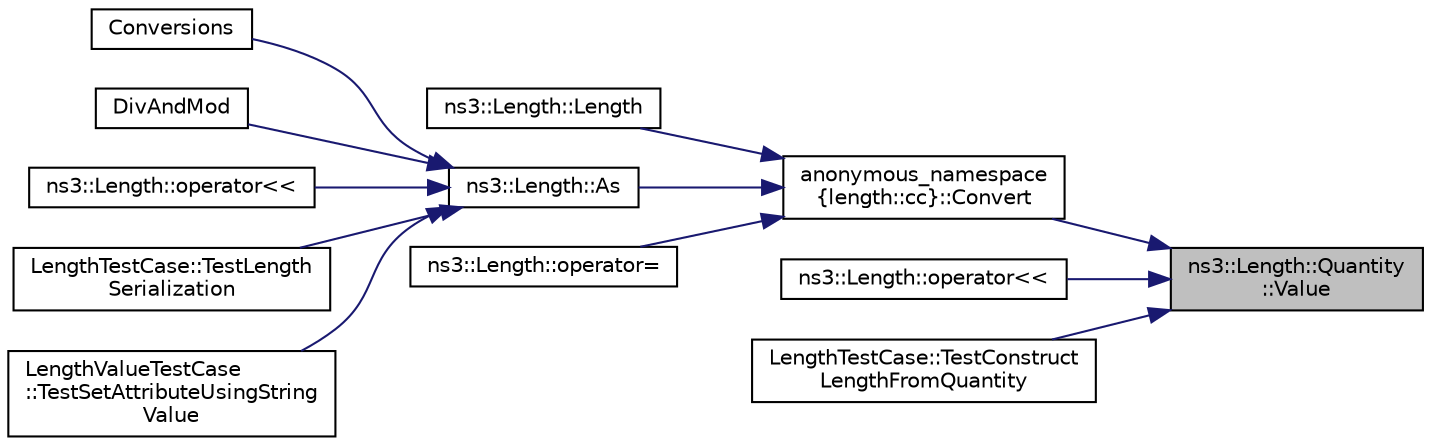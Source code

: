 digraph "ns3::Length::Quantity::Value"
{
 // LATEX_PDF_SIZE
  edge [fontname="Helvetica",fontsize="10",labelfontname="Helvetica",labelfontsize="10"];
  node [fontname="Helvetica",fontsize="10",shape=record];
  rankdir="RL";
  Node1 [label="ns3::Length::Quantity\l::Value",height=0.2,width=0.4,color="black", fillcolor="grey75", style="filled", fontcolor="black",tooltip="The value of the quantity."];
  Node1 -> Node2 [dir="back",color="midnightblue",fontsize="10",style="solid",fontname="Helvetica"];
  Node2 [label="anonymous_namespace\l\{length::cc\}::Convert",height=0.2,width=0.4,color="black", fillcolor="white", style="filled",URL="$namespaceanonymous__namespace_02length_8cc_03.html#a0c14f10e123226b0b3bbc9536a7551d4",tooltip="Convert a Length::Quantity to the equivalent value in another unit."];
  Node2 -> Node3 [dir="back",color="midnightblue",fontsize="10",style="solid",fontname="Helvetica"];
  Node3 [label="ns3::Length::Length",height=0.2,width=0.4,color="black", fillcolor="white", style="filled",URL="$classns3_1_1_length.html#a3e048bf9bfc3ab64e98605ac40b090c7",tooltip="Construct a Length object from a value and a unit string."];
  Node2 -> Node4 [dir="back",color="midnightblue",fontsize="10",style="solid",fontname="Helvetica"];
  Node4 [label="ns3::Length::As",height=0.2,width=0.4,color="black", fillcolor="white", style="filled",URL="$classns3_1_1_length.html#a70245603398cf618ec7a7f4bfca815fc",tooltip="Create a Quantity in a specific unit from a Length."];
  Node4 -> Node5 [dir="back",color="midnightblue",fontsize="10",style="solid",fontname="Helvetica"];
  Node5 [label="Conversions",height=0.2,width=0.4,color="black", fillcolor="white", style="filled",URL="$length-example_8cc.html#a5d83104dfb22a80fcb70c5a90f4c1b32",tooltip=" "];
  Node4 -> Node6 [dir="back",color="midnightblue",fontsize="10",style="solid",fontname="Helvetica"];
  Node6 [label="DivAndMod",height=0.2,width=0.4,color="black", fillcolor="white", style="filled",URL="$length-example_8cc.html#abc2c07562dd2d7e4b66d41c8c2fe1290",tooltip=" "];
  Node4 -> Node7 [dir="back",color="midnightblue",fontsize="10",style="solid",fontname="Helvetica"];
  Node7 [label="ns3::Length::operator\<\<",height=0.2,width=0.4,color="black", fillcolor="white", style="filled",URL="$classns3_1_1_length.html#ae59ca49e92a02723194cbc4361ed20fb",tooltip="Write a length value to an output stream."];
  Node4 -> Node8 [dir="back",color="midnightblue",fontsize="10",style="solid",fontname="Helvetica"];
  Node8 [label="LengthTestCase::TestLength\lSerialization",height=0.2,width=0.4,color="black", fillcolor="white", style="filled",URL="$class_length_test_case.html#a8af979b86902a1f8285a95391f7b7385",tooltip="Generic function for testing serialization of a Length object in various units."];
  Node4 -> Node9 [dir="back",color="midnightblue",fontsize="10",style="solid",fontname="Helvetica"];
  Node9 [label="LengthValueTestCase\l::TestSetAttributeUsingString\lValue",height=0.2,width=0.4,color="black", fillcolor="white", style="filled",URL="$class_length_value_test_case.html#ad0e692d68851c091d040e5d0cfbac65d",tooltip="Test that a StringValue is converted to LengthValue."];
  Node2 -> Node10 [dir="back",color="midnightblue",fontsize="10",style="solid",fontname="Helvetica"];
  Node10 [label="ns3::Length::operator=",height=0.2,width=0.4,color="black", fillcolor="white", style="filled",URL="$classns3_1_1_length.html#af670fc093814343a11cbbeb38018e568",tooltip="Assignment operator."];
  Node1 -> Node11 [dir="back",color="midnightblue",fontsize="10",style="solid",fontname="Helvetica"];
  Node11 [label="ns3::Length::operator\<\<",height=0.2,width=0.4,color="black", fillcolor="white", style="filled",URL="$classns3_1_1_length.html#a4fd632e13a6743e53c7cf8e4dca5dd7d",tooltip="Write a Quantity to an output stream."];
  Node1 -> Node12 [dir="back",color="midnightblue",fontsize="10",style="solid",fontname="Helvetica"];
  Node12 [label="LengthTestCase::TestConstruct\lLengthFromQuantity",height=0.2,width=0.4,color="black", fillcolor="white", style="filled",URL="$class_length_test_case.html#a6d4b7cf8919aeb8e210b469c5ca7f925",tooltip="Test that a Length object can be constructed from a Quantity object."];
}
